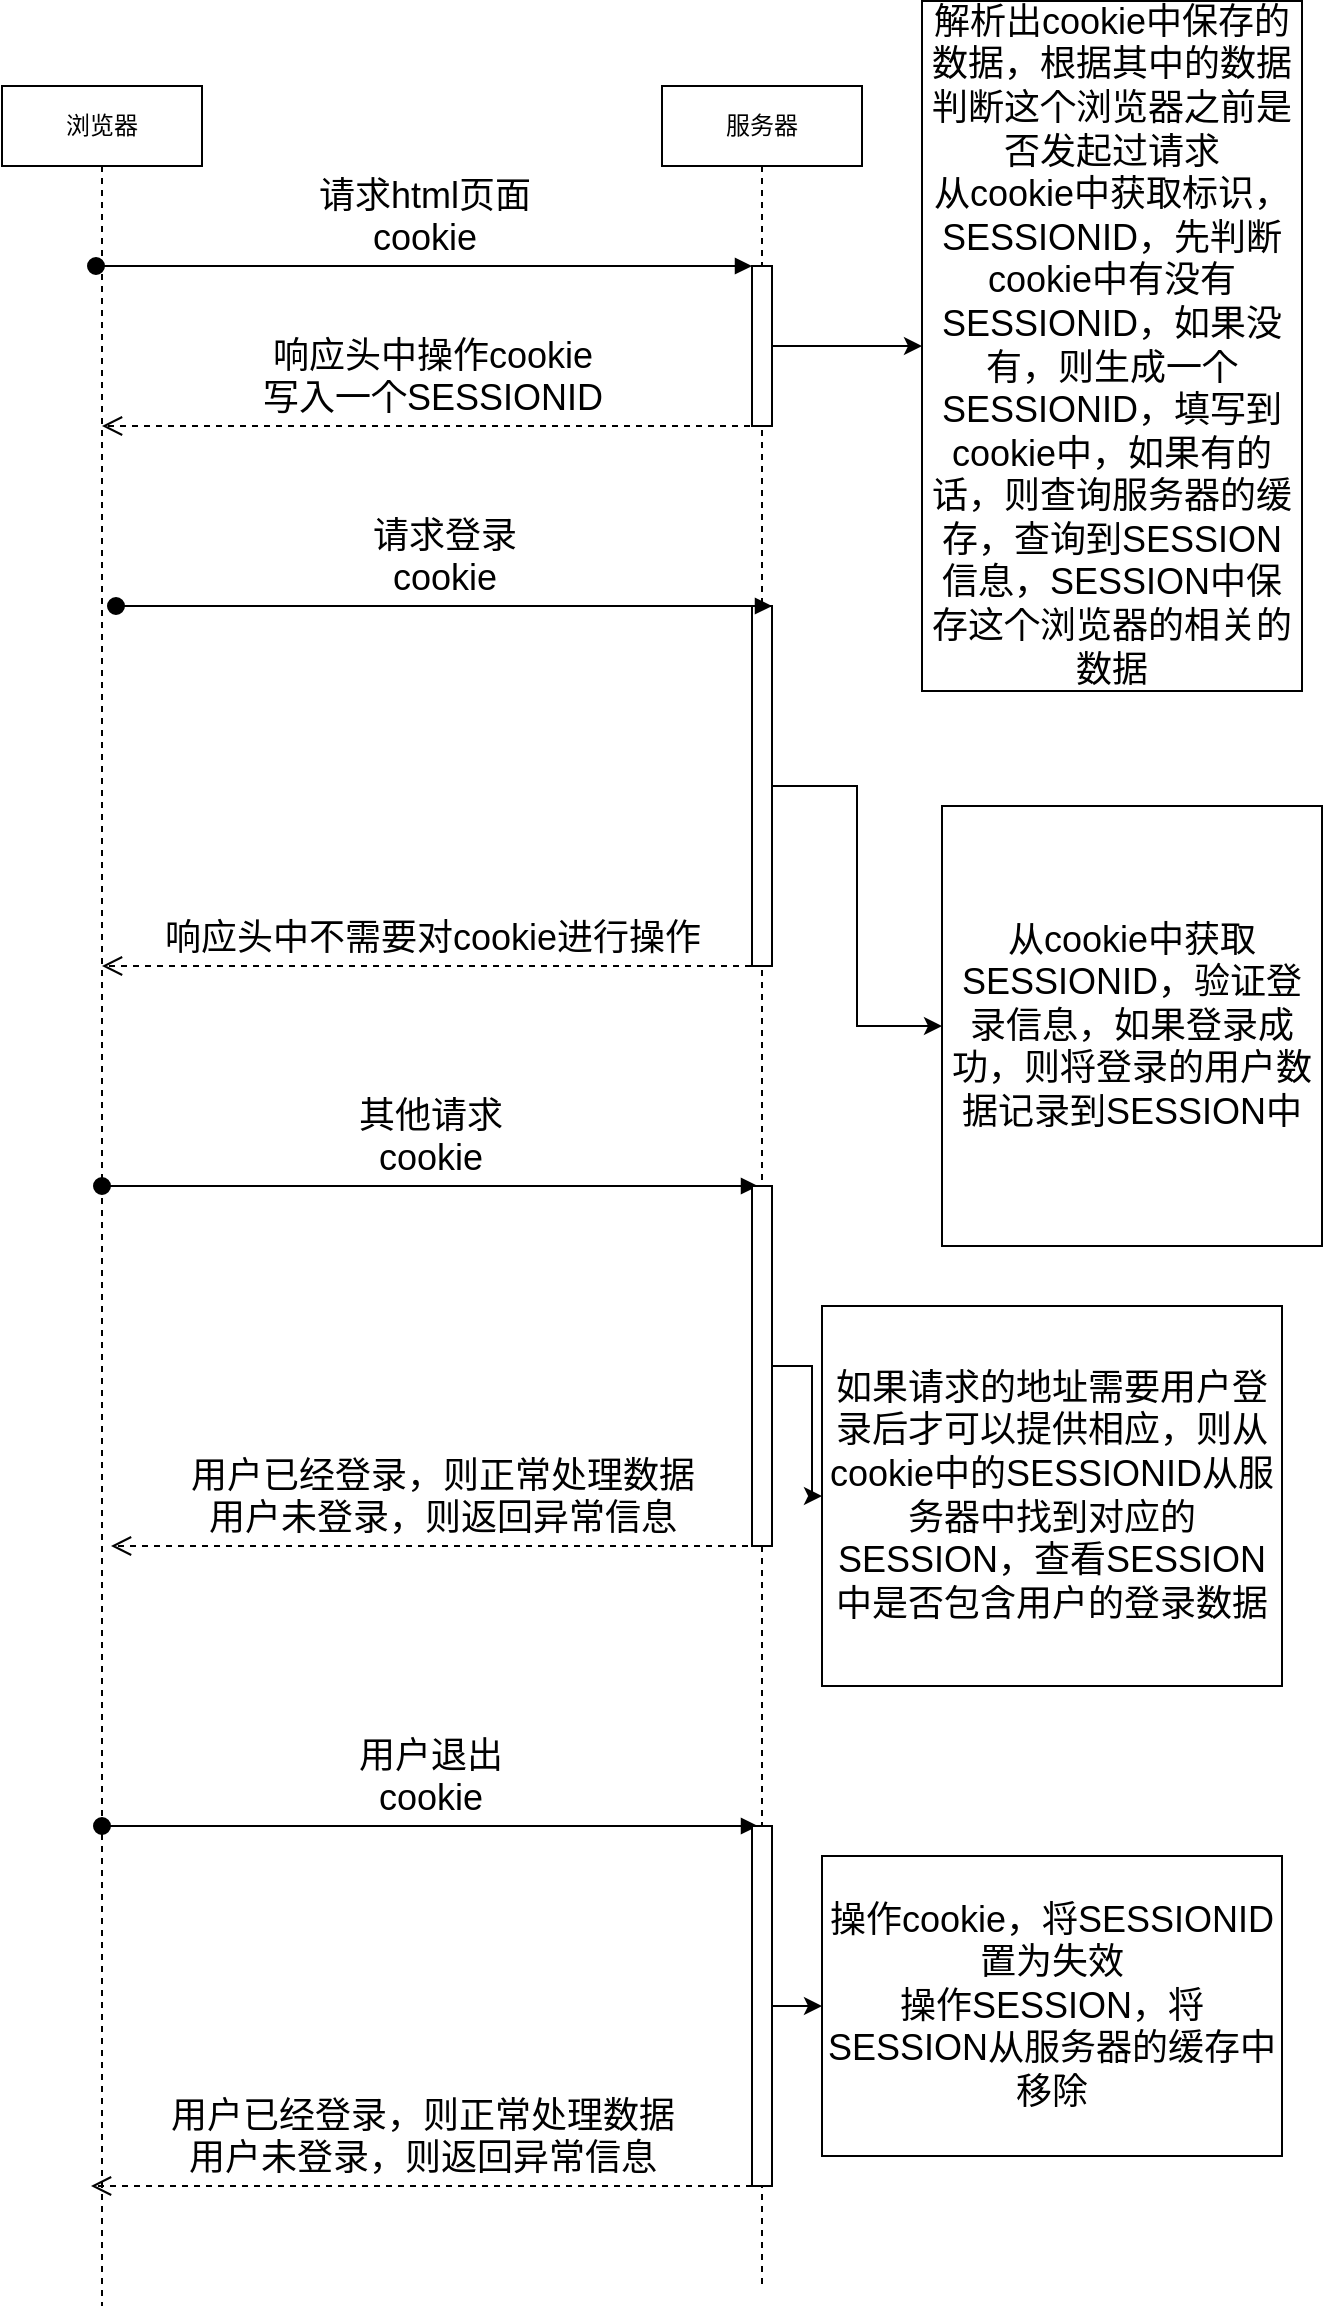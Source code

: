 <mxfile version="13.6.2" type="device"><diagram id="DLFYxAt1johQXU90iKNK" name="Page-1"><mxGraphModel dx="946" dy="680" grid="1" gridSize="10" guides="1" tooltips="1" connect="1" arrows="1" fold="1" page="1" pageScale="1" pageWidth="827" pageHeight="1169" math="0" shadow="0"><root><mxCell id="0"/><mxCell id="1" parent="0"/><mxCell id="8NNzOQSJR4dYO-CpcCIa-1" value="浏览器" style="shape=umlLifeline;perimeter=lifelinePerimeter;whiteSpace=wrap;html=1;container=1;collapsible=0;recursiveResize=0;outlineConnect=0;" vertex="1" parent="1"><mxGeometry x="160" y="60" width="100" height="1110" as="geometry"/></mxCell><mxCell id="8NNzOQSJR4dYO-CpcCIa-2" value="服务器" style="shape=umlLifeline;perimeter=lifelinePerimeter;whiteSpace=wrap;html=1;container=1;collapsible=0;recursiveResize=0;outlineConnect=0;" vertex="1" parent="1"><mxGeometry x="490" y="60" width="100" height="1100" as="geometry"/></mxCell><mxCell id="8NNzOQSJR4dYO-CpcCIa-3" value="" style="html=1;points=[];perimeter=orthogonalPerimeter;" vertex="1" parent="8NNzOQSJR4dYO-CpcCIa-2"><mxGeometry x="45" y="90" width="10" height="80" as="geometry"/></mxCell><mxCell id="8NNzOQSJR4dYO-CpcCIa-11" value="" style="html=1;points=[];perimeter=orthogonalPerimeter;" vertex="1" parent="8NNzOQSJR4dYO-CpcCIa-2"><mxGeometry x="45" y="260" width="10" height="180" as="geometry"/></mxCell><mxCell id="8NNzOQSJR4dYO-CpcCIa-21" value="&lt;font style=&quot;font-size: 18px&quot;&gt;用户退出&lt;br&gt;cookie&lt;br&gt;&lt;/font&gt;" style="html=1;verticalAlign=bottom;startArrow=oval;endArrow=block;startSize=8;" edge="1" parent="8NNzOQSJR4dYO-CpcCIa-2"><mxGeometry relative="1" as="geometry"><mxPoint x="-280" y="870" as="sourcePoint"/><mxPoint x="48" y="870" as="targetPoint"/></mxGeometry></mxCell><mxCell id="8NNzOQSJR4dYO-CpcCIa-24" value="" style="edgeStyle=orthogonalEdgeStyle;rounded=0;orthogonalLoop=1;jettySize=auto;html=1;" edge="1" parent="8NNzOQSJR4dYO-CpcCIa-2" source="8NNzOQSJR4dYO-CpcCIa-22" target="8NNzOQSJR4dYO-CpcCIa-23"><mxGeometry relative="1" as="geometry"/></mxCell><mxCell id="8NNzOQSJR4dYO-CpcCIa-22" value="" style="html=1;points=[];perimeter=orthogonalPerimeter;" vertex="1" parent="8NNzOQSJR4dYO-CpcCIa-2"><mxGeometry x="45" y="870" width="10" height="180" as="geometry"/></mxCell><mxCell id="8NNzOQSJR4dYO-CpcCIa-23" value="&lt;font style=&quot;font-size: 18px&quot;&gt;操作cookie，将SESSIONID置为失效&lt;br&gt;操作SESSION，将SESSION从服务器的缓存中移除&lt;/font&gt;" style="whiteSpace=wrap;html=1;" vertex="1" parent="8NNzOQSJR4dYO-CpcCIa-2"><mxGeometry x="80" y="885" width="230" height="150" as="geometry"/></mxCell><mxCell id="8NNzOQSJR4dYO-CpcCIa-4" value="&lt;font style=&quot;font-size: 18px&quot;&gt;请求html页面&lt;br&gt;cookie&lt;br&gt;&lt;/font&gt;" style="html=1;verticalAlign=bottom;startArrow=oval;endArrow=block;startSize=8;" edge="1" target="8NNzOQSJR4dYO-CpcCIa-3" parent="1"><mxGeometry relative="1" as="geometry"><mxPoint x="207" y="150" as="sourcePoint"/></mxGeometry></mxCell><mxCell id="8NNzOQSJR4dYO-CpcCIa-7" value="&lt;span style=&quot;font-size: 18px&quot;&gt;响应头中操作cookie&lt;br&gt;写入一个SESSIONID&lt;br&gt;&lt;/span&gt;" style="html=1;verticalAlign=bottom;endArrow=open;dashed=1;endSize=8;" edge="1" parent="1" target="8NNzOQSJR4dYO-CpcCIa-1"><mxGeometry relative="1" as="geometry"><mxPoint x="540" y="230" as="sourcePoint"/><mxPoint x="460" y="230" as="targetPoint"/></mxGeometry></mxCell><mxCell id="8NNzOQSJR4dYO-CpcCIa-8" value="&lt;font style=&quot;font-size: 18px&quot;&gt;解析出cookie中保存的数据，根据其中的数据判断这个浏览器之前是否发起过请求&lt;br&gt;从cookie中获取标识，SESSIONID，先判断cookie中有没有SESSIONID，如果没有，则生成一个SESSIONID，填写到cookie中，如果有的话，则查询服务器的缓存，查询到SESSION信息，SESSION中保存这个浏览器的相关的数据&lt;br&gt;&lt;/font&gt;" style="whiteSpace=wrap;html=1;" vertex="1" parent="1"><mxGeometry x="620" y="17.5" width="190" height="345" as="geometry"/></mxCell><mxCell id="8NNzOQSJR4dYO-CpcCIa-9" value="" style="edgeStyle=orthogonalEdgeStyle;rounded=0;orthogonalLoop=1;jettySize=auto;html=1;" edge="1" parent="1" source="8NNzOQSJR4dYO-CpcCIa-3" target="8NNzOQSJR4dYO-CpcCIa-8"><mxGeometry relative="1" as="geometry"/></mxCell><mxCell id="8NNzOQSJR4dYO-CpcCIa-10" value="&lt;font style=&quot;font-size: 18px&quot;&gt;请求登录&lt;br&gt;cookie&lt;br&gt;&lt;/font&gt;" style="html=1;verticalAlign=bottom;startArrow=oval;endArrow=block;startSize=8;" edge="1" parent="1"><mxGeometry relative="1" as="geometry"><mxPoint x="217" y="320" as="sourcePoint"/><mxPoint x="545" y="320" as="targetPoint"/></mxGeometry></mxCell><mxCell id="8NNzOQSJR4dYO-CpcCIa-12" value="&lt;font style=&quot;font-size: 18px&quot;&gt;从cookie中获取SESSIONID，验证登录信息，如果登录成功，则将登录的用户数据记录到SESSION中&lt;/font&gt;" style="whiteSpace=wrap;html=1;" vertex="1" parent="1"><mxGeometry x="630" y="420" width="190" height="220" as="geometry"/></mxCell><mxCell id="8NNzOQSJR4dYO-CpcCIa-13" value="" style="edgeStyle=orthogonalEdgeStyle;rounded=0;orthogonalLoop=1;jettySize=auto;html=1;" edge="1" parent="1" source="8NNzOQSJR4dYO-CpcCIa-11" target="8NNzOQSJR4dYO-CpcCIa-12"><mxGeometry relative="1" as="geometry"/></mxCell><mxCell id="8NNzOQSJR4dYO-CpcCIa-14" value="&lt;span style=&quot;font-size: 18px&quot;&gt;响应头中不需要对cookie进行操作&lt;br&gt;&lt;/span&gt;" style="html=1;verticalAlign=bottom;endArrow=open;dashed=1;endSize=8;" edge="1" parent="1"><mxGeometry relative="1" as="geometry"><mxPoint x="540.5" y="500" as="sourcePoint"/><mxPoint x="210" y="500" as="targetPoint"/></mxGeometry></mxCell><mxCell id="8NNzOQSJR4dYO-CpcCIa-15" value="&lt;font style=&quot;font-size: 18px&quot;&gt;其他请求&lt;br&gt;cookie&lt;br&gt;&lt;/font&gt;" style="html=1;verticalAlign=bottom;startArrow=oval;endArrow=block;startSize=8;" edge="1" parent="1"><mxGeometry relative="1" as="geometry"><mxPoint x="210" y="610" as="sourcePoint"/><mxPoint x="538" y="610" as="targetPoint"/></mxGeometry></mxCell><mxCell id="8NNzOQSJR4dYO-CpcCIa-19" value="" style="edgeStyle=orthogonalEdgeStyle;rounded=0;orthogonalLoop=1;jettySize=auto;html=1;" edge="1" parent="1" source="8NNzOQSJR4dYO-CpcCIa-17" target="8NNzOQSJR4dYO-CpcCIa-18"><mxGeometry relative="1" as="geometry"/></mxCell><mxCell id="8NNzOQSJR4dYO-CpcCIa-17" value="" style="html=1;points=[];perimeter=orthogonalPerimeter;" vertex="1" parent="1"><mxGeometry x="535" y="610" width="10" height="180" as="geometry"/></mxCell><mxCell id="8NNzOQSJR4dYO-CpcCIa-18" value="&lt;font style=&quot;font-size: 18px&quot;&gt;如果请求的地址需要用户登录后才可以提供相应，则从cookie中的SESSIONID从服务器中找到对应的SESSION，查看SESSION中是否包含用户的登录数据&lt;/font&gt;" style="whiteSpace=wrap;html=1;" vertex="1" parent="1"><mxGeometry x="570" y="670" width="230" height="190" as="geometry"/></mxCell><mxCell id="8NNzOQSJR4dYO-CpcCIa-20" value="&lt;span style=&quot;font-size: 18px&quot;&gt;用户已经登录，则正常处理数据&lt;br&gt;用户未登录，则返回异常信息&lt;br&gt;&lt;/span&gt;" style="html=1;verticalAlign=bottom;endArrow=open;dashed=1;endSize=8;" edge="1" parent="1"><mxGeometry relative="1" as="geometry"><mxPoint x="545" y="790" as="sourcePoint"/><mxPoint x="214.5" y="790" as="targetPoint"/></mxGeometry></mxCell><mxCell id="8NNzOQSJR4dYO-CpcCIa-25" value="&lt;span style=&quot;font-size: 18px&quot;&gt;用户已经登录，则正常处理数据&lt;br&gt;用户未登录，则返回异常信息&lt;br&gt;&lt;/span&gt;" style="html=1;verticalAlign=bottom;endArrow=open;dashed=1;endSize=8;" edge="1" parent="1"><mxGeometry relative="1" as="geometry"><mxPoint x="535" y="1110" as="sourcePoint"/><mxPoint x="204.5" y="1110" as="targetPoint"/></mxGeometry></mxCell></root></mxGraphModel></diagram></mxfile>